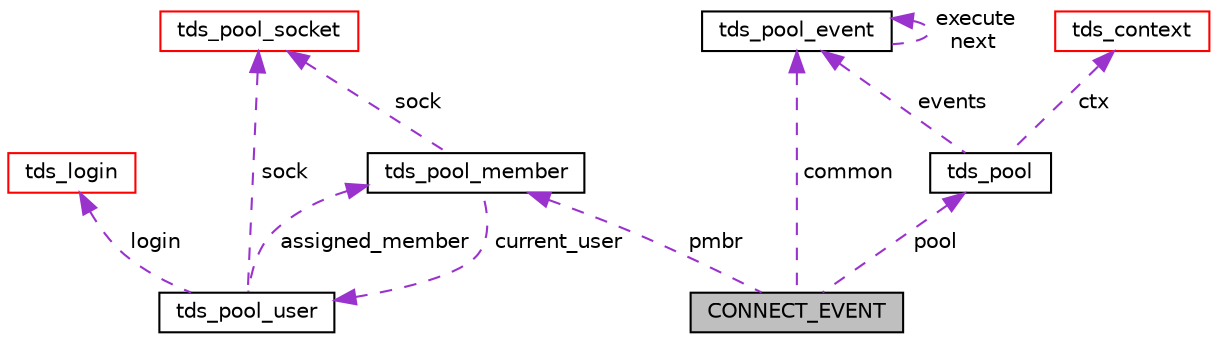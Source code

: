 digraph "CONNECT_EVENT"
{
 // LATEX_PDF_SIZE
  edge [fontname="Helvetica",fontsize="10",labelfontname="Helvetica",labelfontsize="10"];
  node [fontname="Helvetica",fontsize="10",shape=record];
  Node1 [label="CONNECT_EVENT",height=0.2,width=0.4,color="black", fillcolor="grey75", style="filled", fontcolor="black",tooltip=" "];
  Node2 -> Node1 [dir="back",color="darkorchid3",fontsize="10",style="dashed",label=" pmbr" ,fontname="Helvetica"];
  Node2 [label="tds_pool_member",height=0.2,width=0.4,color="black", fillcolor="white", style="filled",URL="$a00695.html",tooltip=" "];
  Node3 -> Node2 [dir="back",color="darkorchid3",fontsize="10",style="dashed",label=" current_user" ,fontname="Helvetica"];
  Node3 [label="tds_pool_user",height=0.2,width=0.4,color="black", fillcolor="white", style="filled",URL="$a00691.html",tooltip=" "];
  Node2 -> Node3 [dir="back",color="darkorchid3",fontsize="10",style="dashed",label=" assigned_member" ,fontname="Helvetica"];
  Node4 -> Node3 [dir="back",color="darkorchid3",fontsize="10",style="dashed",label=" login" ,fontname="Helvetica"];
  Node4 [label="tds_login",height=0.2,width=0.4,color="red", fillcolor="white", style="filled",URL="$a01143.html",tooltip=" "];
  Node8 -> Node3 [dir="back",color="darkorchid3",fontsize="10",style="dashed",label=" sock" ,fontname="Helvetica"];
  Node8 [label="tds_pool_socket",height=0.2,width=0.4,color="red", fillcolor="white", style="filled",URL="$a00687.html",tooltip=" "];
  Node8 -> Node2 [dir="back",color="darkorchid3",fontsize="10",style="dashed",label=" sock" ,fontname="Helvetica"];
  Node28 -> Node1 [dir="back",color="darkorchid3",fontsize="10",style="dashed",label=" pool" ,fontname="Helvetica"];
  Node28 [label="tds_pool",height=0.2,width=0.4,color="black", fillcolor="white", style="filled",URL="$a00699.html",tooltip=" "];
  Node25 -> Node28 [dir="back",color="darkorchid3",fontsize="10",style="dashed",label=" ctx" ,fontname="Helvetica"];
  Node25 [label="tds_context",height=0.2,width=0.4,color="red", fillcolor="white", style="filled",URL="$a01215.html",tooltip=" "];
  Node29 -> Node28 [dir="back",color="darkorchid3",fontsize="10",style="dashed",label=" events" ,fontname="Helvetica"];
  Node29 [label="tds_pool_event",height=0.2,width=0.4,color="black", fillcolor="white", style="filled",URL="$a00683.html",tooltip=" "];
  Node29 -> Node29 [dir="back",color="darkorchid3",fontsize="10",style="dashed",label=" execute\nnext" ,fontname="Helvetica"];
  Node29 -> Node1 [dir="back",color="darkorchid3",fontsize="10",style="dashed",label=" common" ,fontname="Helvetica"];
}
